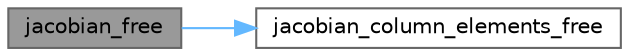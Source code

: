 digraph "jacobian_free"
{
 // LATEX_PDF_SIZE
  bgcolor="transparent";
  edge [fontname=Helvetica,fontsize=10,labelfontname=Helvetica,labelfontsize=10];
  node [fontname=Helvetica,fontsize=10,shape=box,height=0.2,width=0.4];
  rankdir="LR";
  Node1 [label="jacobian_free",height=0.2,width=0.4,color="gray40", fillcolor="grey60", style="filled", fontcolor="black",tooltip="Free memory associated with a Jacobian."];
  Node1 -> Node2 [color="steelblue1",style="solid"];
  Node2 [label="jacobian_column_elements_free",height=0.2,width=0.4,color="grey40", fillcolor="white", style="filled",URL="$_jacobian_8c.html#a7bc2fe67ae132c04bf45e69934e6be1f",tooltip="Free memory associated with a JacobianColumnElements."];
}

